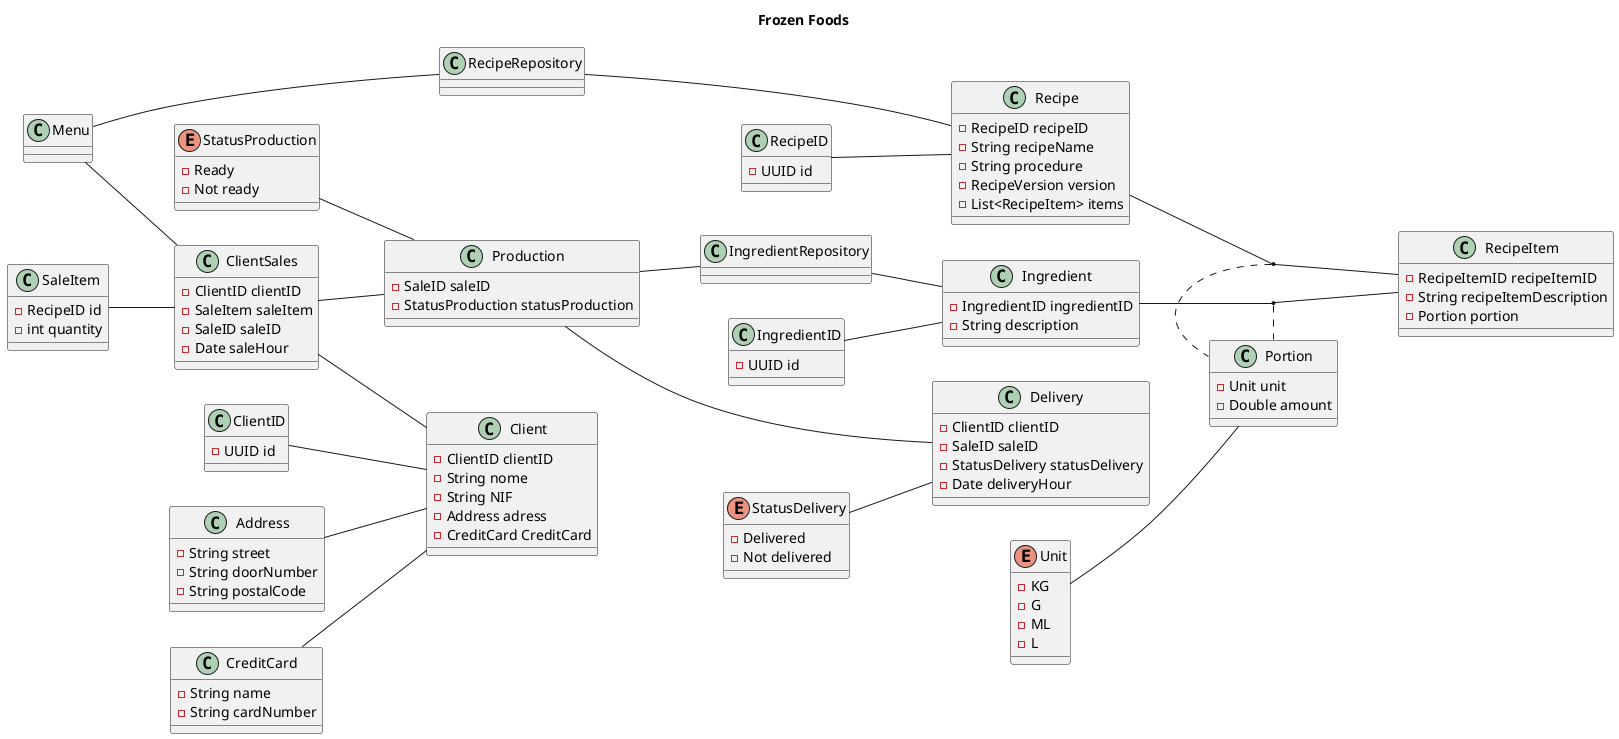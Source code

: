 @startuml

title Frozen Foods

left to right direction

class IngredientID{
    -UUID id 
}

class RecipeID{
    -UUID id 
}

class ClientID{
    -UUID id 
}

enum Unit{
    - KG
    - G 
    - ML 
    - L     
}

class Ingredient {
    -IngredientID ingredientID
    -String description
}

class Portion{
    -Unit unit
    -Double amount    
}

class RecipeItem{
    -RecipeItemID recipeItemID
    -String recipeItemDescription
    -Portion portion 
}

class Recipe{
    - RecipeID recipeID
    - String recipeName
    - String procedure
    - RecipeVersion version
    - List<RecipeItem> items       
}

class RecipeRepository{

}

class IngredientRepository{

}

class Menu{
}

class SaleItem{
    - RecipeID id
    - int quantity    
}

class ClientSales{
    -ClientID clientID 
    -SaleItem saleItem
    -SaleID saleID
    -Date saleHour     
}

class Production{
    -SaleID saleID
    -StatusProduction statusProduction     
}

enum StatusProduction{
    - Ready
    - Not ready 
}

enum StatusDelivery{
    - Delivered
    - Not delivered 
}

class Delivery{
    -ClientID clientID 
    -SaleID saleID
    -StatusDelivery statusDelivery 
    -Date deliveryHour
}

class Client{
    - ClientID clientID
    - String nome
    - String NIF 
    - Address adress
    - CreditCard CreditCard
}

class Address{
    -String street 
    -String doorNumber
    -String postalCode
}

class CreditCard{
    - String name 
    - String cardNumber    
}

Unit--Portion
IngredientID--Ingredient
RecipeID -- Recipe 
Ingredient-- RecipeItem
Recipe-- RecipeItem
RecipeRepository - Recipe 
IngredientRepository -- Ingredient
RecipeRepository -up-- Menu
Menu -down- ClientSales
ClientSales -down- Production
IngredientRepository -up-Production
Production -down-- Delivery
(Ingredient, RecipeItem).Portion
(Recipe, RecipeItem).Portion
CreditCard -- Client 
ClientID -- Client 
Address -- Client
SaleItem -- ClientSales 
StatusProduction -- Production
StatusDelivery -- Delivery
ClientSales -down- Client
@enduml